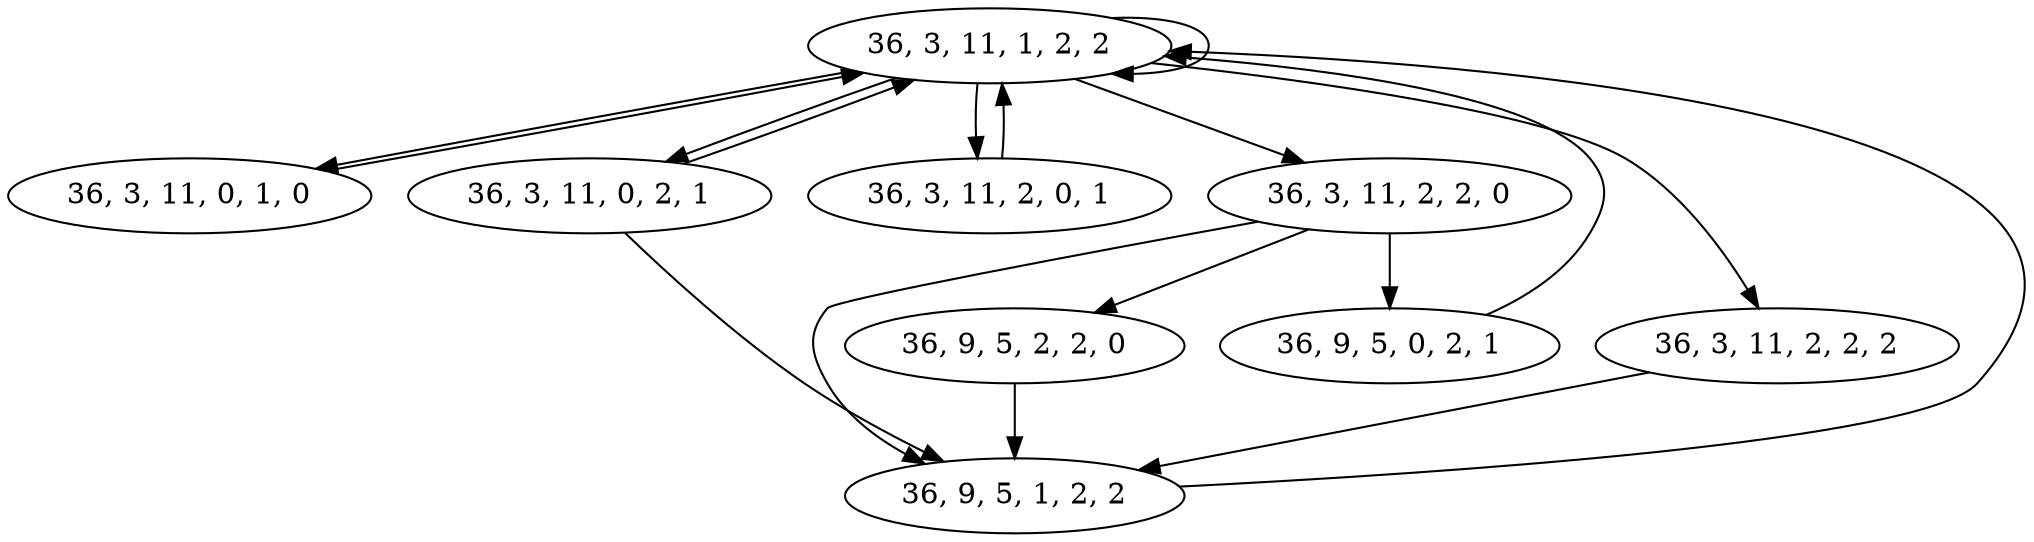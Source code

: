 digraph "../results/graphs-agents/embb-trf1/g-embb-trf1" {
	"36, 3, 11, 1, 2, 2"
	"36, 9, 5, 1, 2, 2"
	"36, 3, 11, 0, 1, 0"
	"36, 3, 11, 0, 2, 1"
	"36, 9, 5, 2, 2, 0"
	"36, 3, 11, 2, 0, 1"
	"36, 3, 11, 2, 2, 0"
	"36, 3, 11, 2, 2, 2"
	"36, 9, 5, 0, 2, 1"
	"36, 3, 11, 1, 2, 2" -> "36, 3, 11, 1, 2, 2"
	"36, 9, 5, 1, 2, 2" -> "36, 3, 11, 1, 2, 2"
	"36, 3, 11, 1, 2, 2" -> "36, 3, 11, 0, 1, 0"
	"36, 3, 11, 1, 2, 2" -> "36, 3, 11, 0, 2, 1"
	"36, 9, 5, 2, 2, 0" -> "36, 9, 5, 1, 2, 2"
	"36, 3, 11, 1, 2, 2" -> "36, 3, 11, 2, 0, 1"
	"36, 3, 11, 2, 0, 1" -> "36, 3, 11, 1, 2, 2"
	"36, 3, 11, 1, 2, 2" -> "36, 3, 11, 2, 2, 0"
	"36, 3, 11, 2, 2, 0" -> "36, 9, 5, 1, 2, 2"
	"36, 3, 11, 0, 2, 1" -> "36, 3, 11, 1, 2, 2"
	"36, 3, 11, 2, 2, 0" -> "36, 9, 5, 2, 2, 0"
	"36, 3, 11, 1, 2, 2" -> "36, 3, 11, 2, 2, 2"
	"36, 3, 11, 2, 2, 2" -> "36, 9, 5, 1, 2, 2"
	"36, 3, 11, 0, 2, 1" -> "36, 9, 5, 1, 2, 2"
	"36, 9, 5, 0, 2, 1" -> "36, 3, 11, 1, 2, 2"
	"36, 3, 11, 2, 2, 0" -> "36, 9, 5, 0, 2, 1"
	"36, 3, 11, 0, 1, 0" -> "36, 3, 11, 1, 2, 2"
}

